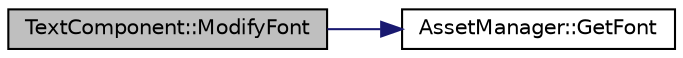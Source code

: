 digraph "TextComponent::ModifyFont"
{
  edge [fontname="Helvetica",fontsize="10",labelfontname="Helvetica",labelfontsize="10"];
  node [fontname="Helvetica",fontsize="10",shape=record];
  rankdir="LR";
  Node1 [label="TextComponent::ModifyFont",height=0.2,width=0.4,color="black", fillcolor="grey75", style="filled", fontcolor="black"];
  Node1 -> Node2 [color="midnightblue",fontsize="10",style="solid",fontname="Helvetica"];
  Node2 [label="AssetManager::GetFont",height=0.2,width=0.4,color="black", fillcolor="white", style="filled",URL="$class_asset_manager.html#a156256e1573d3950e42314a036266dfa"];
}
